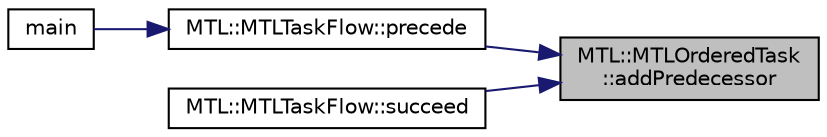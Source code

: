 digraph "MTL::MTLOrderedTask::addPredecessor"
{
 // LATEX_PDF_SIZE
  edge [fontname="Helvetica",fontsize="10",labelfontname="Helvetica",labelfontsize="10"];
  node [fontname="Helvetica",fontsize="10",shape=record];
  rankdir="RL";
  Node1 [label="MTL::MTLOrderedTask\l::addPredecessor",height=0.2,width=0.4,color="black", fillcolor="grey75", style="filled", fontcolor="black",tooltip="Add a predecessor task."];
  Node1 -> Node2 [dir="back",color="midnightblue",fontsize="10",style="solid",fontname="Helvetica"];
  Node2 [label="MTL::MTLTaskFlow::precede",height=0.2,width=0.4,color="black", fillcolor="white", style="filled",URL="$d7/d79/classMTL_1_1MTLTaskFlow.html#a0ce00fdab37f7a91ef18def6082d614f",tooltip="Declare the taskA as a predecessor of taskB."];
  Node2 -> Node3 [dir="back",color="midnightblue",fontsize="10",style="solid",fontname="Helvetica"];
  Node3 [label="main",height=0.2,width=0.4,color="black", fillcolor="white", style="filled",URL="$dc/d7b/example_2example__7_2main_8cpp.html#ae66f6b31b5ad750f1fe042a706a4e3d4",tooltip=" "];
  Node1 -> Node4 [dir="back",color="midnightblue",fontsize="10",style="solid",fontname="Helvetica"];
  Node4 [label="MTL::MTLTaskFlow::succeed",height=0.2,width=0.4,color="black", fillcolor="white", style="filled",URL="$d7/d79/classMTL_1_1MTLTaskFlow.html#af95d0bef9984a176833d4d016fbe1eb6",tooltip="Declare the taskA as a successor of taskB."];
}
